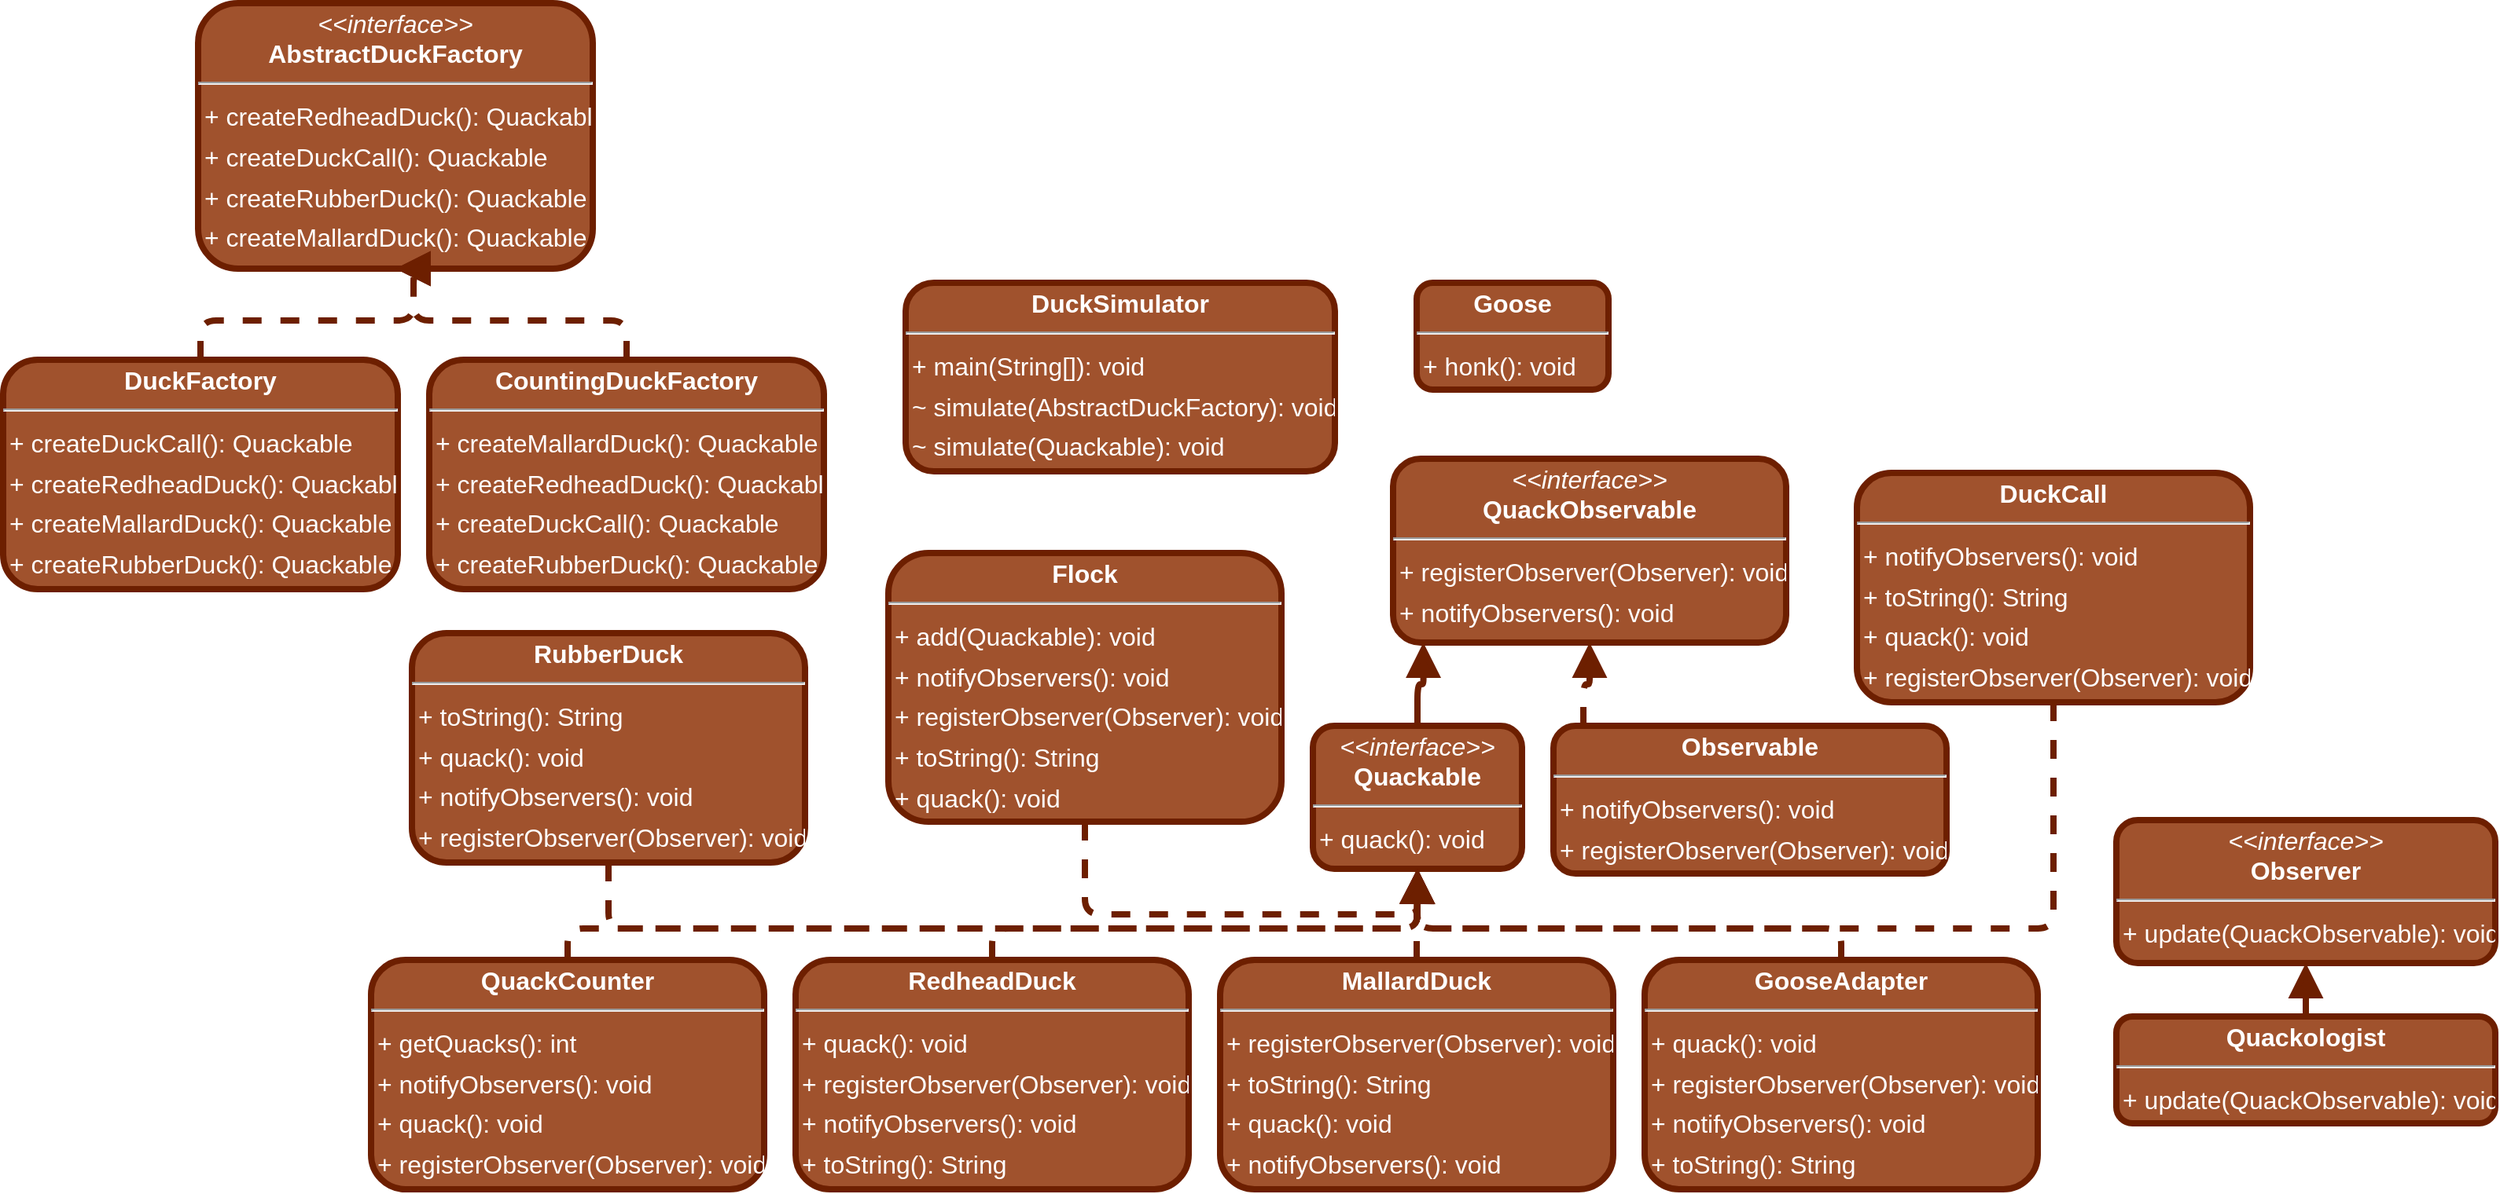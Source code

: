 <mxfile version="22.1.3" type="device">
  <diagram id="cYnnyppxZ_3jE1LkvJnh" name="Page-1">
    <mxGraphModel dx="1050" dy="134" grid="1" gridSize="10" guides="1" tooltips="1" connect="1" arrows="1" fold="1" page="0" pageScale="1" pageWidth="850" pageHeight="1100" background="none" math="0" shadow="0">
      <root>
        <mxCell id="0" />
        <mxCell id="1" parent="0" />
        <mxCell id="node9" value="&lt;p style=&quot;margin: 4px 0px 0px; text-align: center; font-size: 16px;&quot;&gt;&lt;i style=&quot;font-size: 16px;&quot;&gt;&amp;lt;&amp;lt;interface&amp;gt;&amp;gt;&lt;/i&gt;&lt;br style=&quot;font-size: 16px;&quot;&gt;&lt;b style=&quot;font-size: 16px;&quot;&gt;AbstractDuckFactory&lt;/b&gt;&lt;/p&gt;&lt;hr style=&quot;font-size: 16px;&quot;&gt;&lt;p style=&quot;margin: 0px 0px 0px 4px; line-height: 1.6; font-size: 16px;&quot;&gt;+ createRedheadDuck(): Quackable&lt;br style=&quot;font-size: 16px;&quot;&gt;+ createDuckCall(): Quackable&lt;br style=&quot;font-size: 16px;&quot;&gt;+ createRubberDuck(): Quackable&lt;br style=&quot;font-size: 16px;&quot;&gt;+ createMallardDuck(): Quackable&lt;/p&gt;" style="verticalAlign=top;align=left;overflow=fill;fontSize=16;fontFamily=Helvetica;html=1;rounded=1;shadow=0;comic=0;labelBackgroundColor=none;strokeWidth=4;fillColor=#a0522d;strokeColor=#6D1F00;fontColor=#ffffff;labelBorderColor=none;" parent="1" vertex="1">
          <mxGeometry x="220" y="590" width="251" height="169" as="geometry" />
        </mxCell>
        <mxCell id="node8" value="&lt;p style=&quot;margin: 4px 0px 0px; text-align: center; font-size: 16px;&quot;&gt;&lt;b style=&quot;font-size: 16px;&quot;&gt;CountingDuckFactory&lt;/b&gt;&lt;/p&gt;&lt;hr style=&quot;font-size: 16px;&quot;&gt;&lt;p style=&quot;margin: 0px 0px 0px 4px; line-height: 1.6; font-size: 16px;&quot;&gt;+ createMallardDuck(): Quackable&lt;br style=&quot;font-size: 16px;&quot;&gt;+ createRedheadDuck(): Quackable&lt;br style=&quot;font-size: 16px;&quot;&gt;+ createDuckCall(): Quackable&lt;br style=&quot;font-size: 16px;&quot;&gt;+ createRubberDuck(): Quackable&lt;/p&gt;" style="verticalAlign=top;align=left;overflow=fill;fontSize=16;fontFamily=Helvetica;html=1;rounded=1;shadow=0;comic=0;labelBackgroundColor=none;strokeWidth=4;fillColor=#a0522d;strokeColor=#6D1F00;fontColor=#ffffff;labelBorderColor=none;" parent="1" vertex="1">
          <mxGeometry x="367" y="817" width="251" height="146" as="geometry" />
        </mxCell>
        <mxCell id="node5" value="&lt;p style=&quot;margin: 4px 0px 0px; text-align: center; font-size: 16px;&quot;&gt;&lt;b style=&quot;font-size: 16px;&quot;&gt;DuckCall&lt;/b&gt;&lt;/p&gt;&lt;hr style=&quot;font-size: 16px;&quot;&gt;&lt;p style=&quot;margin: 0px 0px 0px 4px; line-height: 1.6; font-size: 16px;&quot;&gt;+ notifyObservers(): void&lt;br style=&quot;font-size: 16px;&quot;&gt;+ toString(): String&lt;br style=&quot;font-size: 16px;&quot;&gt;+ quack(): void&lt;br style=&quot;font-size: 16px;&quot;&gt;+ registerObserver(Observer): void&lt;/p&gt;" style="verticalAlign=top;align=left;overflow=fill;fontSize=16;fontFamily=Helvetica;html=1;rounded=1;shadow=0;comic=0;labelBackgroundColor=none;strokeWidth=4;fillColor=#a0522d;strokeColor=#6D1F00;fontColor=#ffffff;labelBorderColor=none;" parent="1" vertex="1">
          <mxGeometry x="1275" y="889" width="250" height="146" as="geometry" />
        </mxCell>
        <mxCell id="node15" value="&lt;p style=&quot;margin: 4px 0px 0px; text-align: center; font-size: 16px;&quot;&gt;&lt;b style=&quot;font-size: 16px;&quot;&gt;DuckFactory&lt;/b&gt;&lt;/p&gt;&lt;hr style=&quot;font-size: 16px;&quot;&gt;&lt;p style=&quot;margin: 0px 0px 0px 4px; line-height: 1.6; font-size: 16px;&quot;&gt;+ createDuckCall(): Quackable&lt;br style=&quot;font-size: 16px;&quot;&gt;+ createRedheadDuck(): Quackable&lt;br style=&quot;font-size: 16px;&quot;&gt;+ createMallardDuck(): Quackable&lt;br style=&quot;font-size: 16px;&quot;&gt;+ createRubberDuck(): Quackable&lt;/p&gt;" style="verticalAlign=top;align=left;overflow=fill;fontSize=16;fontFamily=Helvetica;html=1;rounded=1;shadow=0;comic=0;labelBackgroundColor=none;strokeWidth=4;fillColor=#a0522d;strokeColor=#6D1F00;fontColor=#ffffff;labelBorderColor=none;" parent="1" vertex="1">
          <mxGeometry x="96" y="817" width="251" height="146" as="geometry" />
        </mxCell>
        <mxCell id="node7" value="&lt;p style=&quot;margin: 4px 0px 0px; text-align: center; font-size: 16px;&quot;&gt;&lt;b style=&quot;font-size: 16px;&quot;&gt;DuckSimulator&lt;/b&gt;&lt;/p&gt;&lt;hr style=&quot;font-size: 16px;&quot;&gt;&lt;p style=&quot;margin: 0px 0px 0px 4px; line-height: 1.6; font-size: 16px;&quot;&gt;+ main(String[]): void&lt;br style=&quot;font-size: 16px;&quot;&gt;~ simulate(AbstractDuckFactory): void&lt;br style=&quot;font-size: 16px;&quot;&gt;~ simulate(Quackable): void&lt;/p&gt;" style="verticalAlign=top;align=left;overflow=fill;fontSize=16;fontFamily=Helvetica;html=1;rounded=1;shadow=0;comic=0;labelBackgroundColor=none;strokeWidth=4;fillColor=#a0522d;strokeColor=#6D1F00;fontColor=#ffffff;labelBorderColor=none;" parent="1" vertex="1">
          <mxGeometry x="670" y="768" width="273" height="120" as="geometry" />
        </mxCell>
        <mxCell id="node13" value="&lt;p style=&quot;margin: 4px 0px 0px; text-align: center; font-size: 16px;&quot;&gt;&lt;b style=&quot;font-size: 16px;&quot;&gt;Flock&lt;/b&gt;&lt;/p&gt;&lt;hr style=&quot;font-size: 16px;&quot;&gt;&lt;p style=&quot;margin: 0px 0px 0px 4px; line-height: 1.6; font-size: 16px;&quot;&gt;+ add(Quackable): void&lt;br style=&quot;font-size: 16px;&quot;&gt;+ notifyObservers(): void&lt;br style=&quot;font-size: 16px;&quot;&gt;+ registerObserver(Observer): void&lt;br style=&quot;font-size: 16px;&quot;&gt;+ toString(): String&lt;br style=&quot;font-size: 16px;&quot;&gt;+ quack(): void&lt;/p&gt;" style="verticalAlign=top;align=left;overflow=fill;fontSize=16;fontFamily=Helvetica;html=1;rounded=1;shadow=0;comic=0;labelBackgroundColor=none;strokeWidth=4;fillColor=#a0522d;strokeColor=#6D1F00;fontColor=#ffffff;labelBorderColor=none;" parent="1" vertex="1">
          <mxGeometry x="659" y="940" width="250" height="171" as="geometry" />
        </mxCell>
        <mxCell id="node12" value="&lt;p style=&quot;margin: 4px 0px 0px; text-align: center; font-size: 16px;&quot;&gt;&lt;b style=&quot;font-size: 16px;&quot;&gt;Goose&lt;/b&gt;&lt;/p&gt;&lt;hr style=&quot;font-size: 16px;&quot;&gt;&lt;p style=&quot;margin: 0px 0px 0px 4px; line-height: 1.6; font-size: 16px;&quot;&gt;+ honk(): void&lt;/p&gt;" style="verticalAlign=top;align=left;overflow=fill;fontSize=16;fontFamily=Helvetica;html=1;rounded=1;shadow=0;comic=0;labelBackgroundColor=none;strokeWidth=4;fillColor=#a0522d;strokeColor=#6D1F00;fontColor=#ffffff;labelBorderColor=none;" parent="1" vertex="1">
          <mxGeometry x="995" y="768" width="122" height="68" as="geometry" />
        </mxCell>
        <mxCell id="node11" value="&lt;p style=&quot;margin: 4px 0px 0px; text-align: center; font-size: 16px;&quot;&gt;&lt;b style=&quot;font-size: 16px;&quot;&gt;GooseAdapter&lt;/b&gt;&lt;/p&gt;&lt;hr style=&quot;font-size: 16px;&quot;&gt;&lt;p style=&quot;margin: 0px 0px 0px 4px; line-height: 1.6; font-size: 16px;&quot;&gt;+ quack(): void&lt;br style=&quot;font-size: 16px;&quot;&gt;+ registerObserver(Observer): void&lt;br style=&quot;font-size: 16px;&quot;&gt;+ notifyObservers(): void&lt;br style=&quot;font-size: 16px;&quot;&gt;+ toString(): String&lt;/p&gt;" style="verticalAlign=top;align=left;overflow=fill;fontSize=16;fontFamily=Helvetica;html=1;rounded=1;shadow=0;comic=0;labelBackgroundColor=none;strokeWidth=4;fillColor=#a0522d;strokeColor=#6D1F00;fontColor=#ffffff;labelBorderColor=none;" parent="1" vertex="1">
          <mxGeometry x="1140" y="1199" width="250" height="146" as="geometry" />
        </mxCell>
        <mxCell id="node4" value="&lt;p style=&quot;margin: 4px 0px 0px; text-align: center; font-size: 16px;&quot;&gt;&lt;b style=&quot;font-size: 16px;&quot;&gt;MallardDuck&lt;/b&gt;&lt;/p&gt;&lt;hr style=&quot;font-size: 16px;&quot;&gt;&lt;p style=&quot;margin: 0px 0px 0px 4px; line-height: 1.6; font-size: 16px;&quot;&gt;+ registerObserver(Observer): void&lt;br style=&quot;font-size: 16px;&quot;&gt;+ toString(): String&lt;br style=&quot;font-size: 16px;&quot;&gt;+ quack(): void&lt;br style=&quot;font-size: 16px;&quot;&gt;+ notifyObservers(): void&lt;/p&gt;" style="verticalAlign=top;align=left;overflow=fill;fontSize=16;fontFamily=Helvetica;html=1;rounded=1;shadow=0;comic=0;labelBackgroundColor=none;strokeWidth=4;fillColor=#a0522d;strokeColor=#6D1F00;fontColor=#ffffff;labelBorderColor=none;" parent="1" vertex="1">
          <mxGeometry x="870" y="1199" width="250" height="146" as="geometry" />
        </mxCell>
        <mxCell id="node0" value="&lt;p style=&quot;margin: 4px 0px 0px; text-align: center; font-size: 16px;&quot;&gt;&lt;b style=&quot;font-size: 16px;&quot;&gt;Observable&lt;/b&gt;&lt;/p&gt;&lt;hr style=&quot;font-size: 16px;&quot;&gt;&lt;p style=&quot;margin: 0px 0px 0px 4px; line-height: 1.6; font-size: 16px;&quot;&gt;+ notifyObservers(): void&lt;br style=&quot;font-size: 16px;&quot;&gt;+ registerObserver(Observer): void&lt;/p&gt;" style="verticalAlign=top;align=left;overflow=fill;fontSize=16;fontFamily=Helvetica;html=1;rounded=1;shadow=0;comic=0;labelBackgroundColor=none;strokeWidth=4;fillColor=#a0522d;strokeColor=#6D1F00;fontColor=#ffffff;labelBorderColor=none;" parent="1" vertex="1">
          <mxGeometry x="1082" y="1050" width="250" height="94" as="geometry" />
        </mxCell>
        <mxCell id="node6" value="&lt;p style=&quot;margin: 4px 0px 0px; text-align: center; font-size: 16px;&quot;&gt;&lt;i style=&quot;font-size: 16px;&quot;&gt;&amp;lt;&amp;lt;interface&amp;gt;&amp;gt;&lt;/i&gt;&lt;br style=&quot;font-size: 16px;&quot;&gt;&lt;b style=&quot;font-size: 16px;&quot;&gt;Observer&lt;/b&gt;&lt;/p&gt;&lt;hr style=&quot;font-size: 16px;&quot;&gt;&lt;p style=&quot;margin: 0px 0px 0px 4px; line-height: 1.6; font-size: 16px;&quot;&gt;+ update(QuackObservable): void&lt;/p&gt;" style="verticalAlign=top;align=left;overflow=fill;fontSize=16;fontFamily=Helvetica;html=1;rounded=1;shadow=0;comic=0;labelBackgroundColor=none;strokeWidth=4;fillColor=#a0522d;strokeColor=#6D1F00;fontColor=#ffffff;labelBorderColor=none;" parent="1" vertex="1">
          <mxGeometry x="1440" y="1110" width="241" height="91" as="geometry" />
        </mxCell>
        <mxCell id="node2" value="&lt;p style=&quot;margin: 4px 0px 0px; text-align: center; font-size: 16px;&quot;&gt;&lt;b style=&quot;font-size: 16px;&quot;&gt;QuackCounter&lt;/b&gt;&lt;/p&gt;&lt;hr style=&quot;font-size: 16px;&quot;&gt;&lt;p style=&quot;margin: 0px 0px 0px 4px; line-height: 1.6; font-size: 16px;&quot;&gt;+ getQuacks(): int&lt;br style=&quot;font-size: 16px;&quot;&gt;+ notifyObservers(): void&lt;br style=&quot;font-size: 16px;&quot;&gt;+ quack(): void&lt;br style=&quot;font-size: 16px;&quot;&gt;+ registerObserver(Observer): void&lt;/p&gt;" style="verticalAlign=top;align=left;overflow=fill;fontSize=16;fontFamily=Helvetica;html=1;rounded=1;shadow=0;comic=0;labelBackgroundColor=none;strokeWidth=4;fillColor=#a0522d;strokeColor=#6D1F00;fontColor=#ffffff;labelBorderColor=none;" parent="1" vertex="1">
          <mxGeometry x="330" y="1199" width="250" height="146" as="geometry" />
        </mxCell>
        <mxCell id="node3" value="&lt;p style=&quot;margin: 4px 0px 0px; text-align: center; font-size: 16px;&quot;&gt;&lt;i style=&quot;font-size: 16px;&quot;&gt;&amp;lt;&amp;lt;interface&amp;gt;&amp;gt;&lt;/i&gt;&lt;br style=&quot;font-size: 16px;&quot;&gt;&lt;b style=&quot;font-size: 16px;&quot;&gt;QuackObservable&lt;/b&gt;&lt;/p&gt;&lt;hr style=&quot;font-size: 16px;&quot;&gt;&lt;p style=&quot;margin: 0px 0px 0px 4px; line-height: 1.6; font-size: 16px;&quot;&gt;+ registerObserver(Observer): void&lt;br style=&quot;font-size: 16px;&quot;&gt;+ notifyObservers(): void&lt;/p&gt;" style="verticalAlign=top;align=left;overflow=fill;fontSize=16;fontFamily=Helvetica;html=1;rounded=1;shadow=0;comic=0;labelBackgroundColor=none;strokeWidth=4;fillColor=#a0522d;strokeColor=#6D1F00;fontColor=#ffffff;labelBorderColor=none;" parent="1" vertex="1">
          <mxGeometry x="980" y="880" width="250" height="117" as="geometry" />
        </mxCell>
        <mxCell id="node10" value="&lt;p style=&quot;margin: 4px 0px 0px; text-align: center; font-size: 16px;&quot;&gt;&lt;i style=&quot;font-size: 16px;&quot;&gt;&amp;lt;&amp;lt;interface&amp;gt;&amp;gt;&lt;/i&gt;&lt;br style=&quot;font-size: 16px;&quot;&gt;&lt;b style=&quot;font-size: 16px;&quot;&gt;Quackable&lt;/b&gt;&lt;/p&gt;&lt;hr style=&quot;font-size: 16px;&quot;&gt;&lt;p style=&quot;margin: 0px 0px 0px 4px; line-height: 1.6; font-size: 16px;&quot;&gt;+ quack(): void&lt;/p&gt;" style="verticalAlign=top;align=left;overflow=fill;fontSize=16;fontFamily=Helvetica;html=1;rounded=1;shadow=0;comic=0;labelBackgroundColor=none;strokeWidth=4;fillColor=#a0522d;strokeColor=#6D1F00;fontColor=#ffffff;labelBorderColor=none;" parent="1" vertex="1">
          <mxGeometry x="929" y="1050" width="133" height="91" as="geometry" />
        </mxCell>
        <mxCell id="node16" value="&lt;p style=&quot;margin: 4px 0px 0px; text-align: center; font-size: 16px;&quot;&gt;&lt;b style=&quot;font-size: 16px;&quot;&gt;Quackologist&lt;/b&gt;&lt;/p&gt;&lt;hr style=&quot;font-size: 16px;&quot;&gt;&lt;p style=&quot;margin: 0px 0px 0px 4px; line-height: 1.6; font-size: 16px;&quot;&gt;+ update(QuackObservable): void&lt;/p&gt;" style="verticalAlign=top;align=left;overflow=fill;fontSize=16;fontFamily=Helvetica;html=1;rounded=1;shadow=0;comic=0;labelBackgroundColor=none;strokeWidth=4;fillColor=#a0522d;strokeColor=#6D1F00;fontColor=#ffffff;labelBorderColor=none;" parent="1" vertex="1">
          <mxGeometry x="1440" y="1235" width="241" height="68" as="geometry" />
        </mxCell>
        <mxCell id="node1" value="&lt;p style=&quot;margin: 4px 0px 0px; text-align: center; font-size: 16px;&quot;&gt;&lt;b style=&quot;font-size: 16px;&quot;&gt;RedheadDuck&lt;/b&gt;&lt;/p&gt;&lt;hr style=&quot;font-size: 16px;&quot;&gt;&lt;p style=&quot;margin: 0px 0px 0px 4px; line-height: 1.6; font-size: 16px;&quot;&gt;+ quack(): void&lt;br style=&quot;font-size: 16px;&quot;&gt;+ registerObserver(Observer): void&lt;br style=&quot;font-size: 16px;&quot;&gt;+ notifyObservers(): void&lt;br style=&quot;font-size: 16px;&quot;&gt;+ toString(): String&lt;/p&gt;" style="verticalAlign=top;align=left;overflow=fill;fontSize=16;fontFamily=Helvetica;html=1;rounded=1;shadow=0;comic=0;labelBackgroundColor=none;strokeWidth=4;fillColor=#a0522d;strokeColor=#6D1F00;fontColor=#ffffff;labelBorderColor=none;" parent="1" vertex="1">
          <mxGeometry x="600" y="1199" width="250" height="146" as="geometry" />
        </mxCell>
        <mxCell id="node14" value="&lt;p style=&quot;margin: 4px 0px 0px; text-align: center; font-size: 16px;&quot;&gt;&lt;b style=&quot;font-size: 16px;&quot;&gt;RubberDuck&lt;/b&gt;&lt;/p&gt;&lt;hr style=&quot;font-size: 16px;&quot;&gt;&lt;p style=&quot;margin: 0px 0px 0px 4px; line-height: 1.6; font-size: 16px;&quot;&gt;+ toString(): String&lt;br style=&quot;font-size: 16px;&quot;&gt;+ quack(): void&lt;br style=&quot;font-size: 16px;&quot;&gt;+ notifyObservers(): void&lt;br style=&quot;font-size: 16px;&quot;&gt;+ registerObserver(Observer): void&lt;/p&gt;" style="verticalAlign=top;align=left;overflow=fill;fontSize=16;fontFamily=Helvetica;html=1;rounded=1;shadow=0;comic=0;labelBackgroundColor=none;strokeWidth=4;fillColor=#a0522d;strokeColor=#6D1F00;fontColor=#ffffff;labelBorderColor=none;" parent="1" vertex="1">
          <mxGeometry x="356" y="991" width="250" height="146" as="geometry" />
        </mxCell>
        <mxCell id="edge5" value="" style="html=1;rounded=1;edgeStyle=orthogonalEdgeStyle;dashed=1;startArrow=none;endArrow=block;endSize=12;strokeColor=#6D1F00;exitX=0.500;exitY=0.000;exitDx=0;exitDy=0;entryX=0.500;entryY=1.000;entryDx=0;entryDy=0;fillColor=#a0522d;strokeWidth=4;fontSize=16;labelBorderColor=none;" parent="1" source="node8" target="node9" edge="1">
          <mxGeometry width="50" height="50" relative="1" as="geometry">
            <Array as="points">
              <mxPoint x="492" y="792" />
              <mxPoint x="357" y="792" />
            </Array>
          </mxGeometry>
        </mxCell>
        <mxCell id="edge1" value="" style="html=1;rounded=1;edgeStyle=orthogonalEdgeStyle;dashed=1;startArrow=none;endArrow=block;endSize=12;strokeColor=#6D1F00;exitX=0.500;exitY=1.000;exitDx=0;exitDy=0;entryX=0.500;entryY=1.000;entryDx=0;entryDy=0;fillColor=#a0522d;strokeWidth=4;fontSize=16;labelBorderColor=none;" parent="1" source="node5" target="node10" edge="1">
          <mxGeometry width="50" height="50" relative="1" as="geometry">
            <Array as="points">
              <mxPoint x="1400" y="1179" />
              <mxPoint x="995" y="1179" />
            </Array>
          </mxGeometry>
        </mxCell>
        <mxCell id="edge3" value="" style="html=1;rounded=1;edgeStyle=orthogonalEdgeStyle;dashed=1;startArrow=none;endArrow=block;endSize=12;strokeColor=#6D1F00;exitX=0.500;exitY=0.000;exitDx=0;exitDy=0;entryX=0.500;entryY=1.000;entryDx=0;entryDy=0;fillColor=#a0522d;strokeWidth=4;fontSize=16;labelBorderColor=none;" parent="1" source="node15" target="node9" edge="1">
          <mxGeometry width="50" height="50" relative="1" as="geometry">
            <Array as="points">
              <mxPoint x="221" y="792" />
              <mxPoint x="357" y="792" />
            </Array>
          </mxGeometry>
        </mxCell>
        <mxCell id="edge0" value="" style="html=1;rounded=1;edgeStyle=orthogonalEdgeStyle;dashed=1;startArrow=none;endArrow=block;endSize=12;strokeColor=#6D1F00;exitX=0.500;exitY=1.000;exitDx=0;exitDy=0;entryX=0.500;entryY=1.000;entryDx=0;entryDy=0;fillColor=#a0522d;strokeWidth=4;fontSize=16;labelBorderColor=none;" parent="1" source="node13" target="node10" edge="1">
          <mxGeometry width="50" height="50" relative="1" as="geometry">
            <Array as="points">
              <mxPoint x="784" y="1170" />
              <mxPoint x="996" y="1170" />
            </Array>
          </mxGeometry>
        </mxCell>
        <mxCell id="edge2" value="" style="html=1;rounded=1;edgeStyle=orthogonalEdgeStyle;dashed=1;startArrow=none;endArrow=block;endSize=12;strokeColor=#6D1F00;exitX=0.500;exitY=0.000;exitDx=0;exitDy=0;entryX=0.500;entryY=1.000;entryDx=0;entryDy=0;fillColor=#a0522d;strokeWidth=4;fontSize=16;labelBorderColor=none;" parent="1" source="node11" target="node10" edge="1">
          <mxGeometry width="50" height="50" relative="1" as="geometry">
            <Array as="points">
              <mxPoint x="1265" y="1179" />
              <mxPoint x="995" y="1179" />
            </Array>
          </mxGeometry>
        </mxCell>
        <mxCell id="edge4" value="" style="html=1;rounded=1;edgeStyle=orthogonalEdgeStyle;dashed=1;startArrow=none;endArrow=block;endSize=12;strokeColor=#6D1F00;exitX=0.500;exitY=0.000;exitDx=0;exitDy=0;entryX=0.500;entryY=1.001;entryDx=0;entryDy=0;fillColor=#a0522d;strokeWidth=4;fontSize=16;labelBorderColor=none;" parent="1" source="node4" target="node10" edge="1">
          <mxGeometry width="50" height="50" relative="1" as="geometry">
            <Array as="points" />
          </mxGeometry>
        </mxCell>
        <mxCell id="edge6" value="" style="html=1;rounded=1;edgeStyle=orthogonalEdgeStyle;dashed=1;startArrow=none;endArrow=block;endSize=12;strokeColor=#6D1F00;exitX=0.077;exitY=0.001;exitDx=0;exitDy=0;entryX=0.500;entryY=1.001;entryDx=0;entryDy=0;fillColor=#a0522d;strokeWidth=4;fontSize=16;labelBorderColor=none;" parent="1" source="node0" target="node3" edge="1">
          <mxGeometry width="50" height="50" relative="1" as="geometry">
            <Array as="points" />
          </mxGeometry>
        </mxCell>
        <mxCell id="edge9" value="" style="html=1;rounded=1;edgeStyle=orthogonalEdgeStyle;dashed=1;startArrow=none;endArrow=block;endSize=12;strokeColor=#6D1F00;exitX=0.500;exitY=0.000;exitDx=0;exitDy=0;entryX=0.500;entryY=1.000;entryDx=0;entryDy=0;fillColor=#a0522d;strokeWidth=4;fontSize=16;labelBorderColor=none;" parent="1" source="node2" target="node10" edge="1">
          <mxGeometry width="50" height="50" relative="1" as="geometry">
            <Array as="points">
              <mxPoint x="455" y="1179" />
              <mxPoint x="995" y="1179" />
            </Array>
          </mxGeometry>
        </mxCell>
        <mxCell id="edge11" value="" style="html=1;rounded=1;edgeStyle=orthogonalEdgeStyle;dashed=0;startArrow=none;endArrow=block;endSize=12;strokeColor=#6D1F00;exitX=0.500;exitY=0.000;exitDx=0;exitDy=0;entryX=0.077;entryY=1.000;entryDx=0;entryDy=0;fillColor=#a0522d;strokeWidth=4;fontSize=16;labelBorderColor=none;" parent="1" source="node10" target="node3" edge="1">
          <mxGeometry width="50" height="50" relative="1" as="geometry">
            <Array as="points" />
          </mxGeometry>
        </mxCell>
        <mxCell id="edge10" value="" style="html=1;rounded=1;edgeStyle=orthogonalEdgeStyle;dashed=1;startArrow=none;endArrow=block;endSize=12;strokeColor=#6D1F00;exitX=0.500;exitY=0.001;exitDx=0;exitDy=0;entryX=0.500;entryY=1.001;entryDx=0;entryDy=0;fillColor=#a0522d;strokeWidth=4;fontSize=16;labelBorderColor=none;" parent="1" source="node16" target="node6" edge="1">
          <mxGeometry width="50" height="50" relative="1" as="geometry">
            <Array as="points" />
          </mxGeometry>
        </mxCell>
        <mxCell id="edge7" value="" style="html=1;rounded=1;edgeStyle=orthogonalEdgeStyle;dashed=1;startArrow=none;endArrow=block;endSize=12;strokeColor=#6D1F00;exitX=0.500;exitY=0.000;exitDx=0;exitDy=0;entryX=0.500;entryY=1.000;entryDx=0;entryDy=0;fillColor=#a0522d;strokeWidth=4;fontSize=16;labelBorderColor=none;" parent="1" source="node1" target="node10" edge="1">
          <mxGeometry width="50" height="50" relative="1" as="geometry">
            <Array as="points">
              <mxPoint x="725" y="1179" />
              <mxPoint x="995" y="1179" />
            </Array>
          </mxGeometry>
        </mxCell>
        <mxCell id="edge8" value="" style="html=1;rounded=1;edgeStyle=orthogonalEdgeStyle;dashed=1;startArrow=none;endArrow=block;endSize=12;strokeColor=#6D1F00;exitX=0.500;exitY=1.000;exitDx=0;exitDy=0;entryX=0.500;entryY=1.000;entryDx=0;entryDy=0;fillColor=#a0522d;strokeWidth=4;fontSize=16;labelBorderColor=none;" parent="1" source="node14" target="node10" edge="1">
          <mxGeometry width="50" height="50" relative="1" as="geometry">
            <Array as="points">
              <mxPoint x="481" y="1179" />
              <mxPoint x="995" y="1179" />
            </Array>
          </mxGeometry>
        </mxCell>
      </root>
    </mxGraphModel>
  </diagram>
</mxfile>
